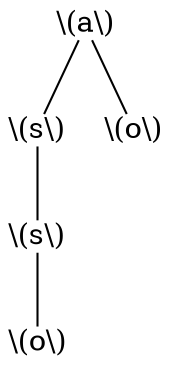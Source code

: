 graph {
	0 [label="\\(a\\)" shape=plain]
	1 [label="\\(s\\)" shape=plain]
	0 -- 1
	2 [label="\\(s\\)" shape=plain]
	1 -- 2
	3 [label="\\(o\\)" shape=plain]
	2 -- 3
	4 [label="\\(o\\)" shape=plain]
	0 -- 4
}
